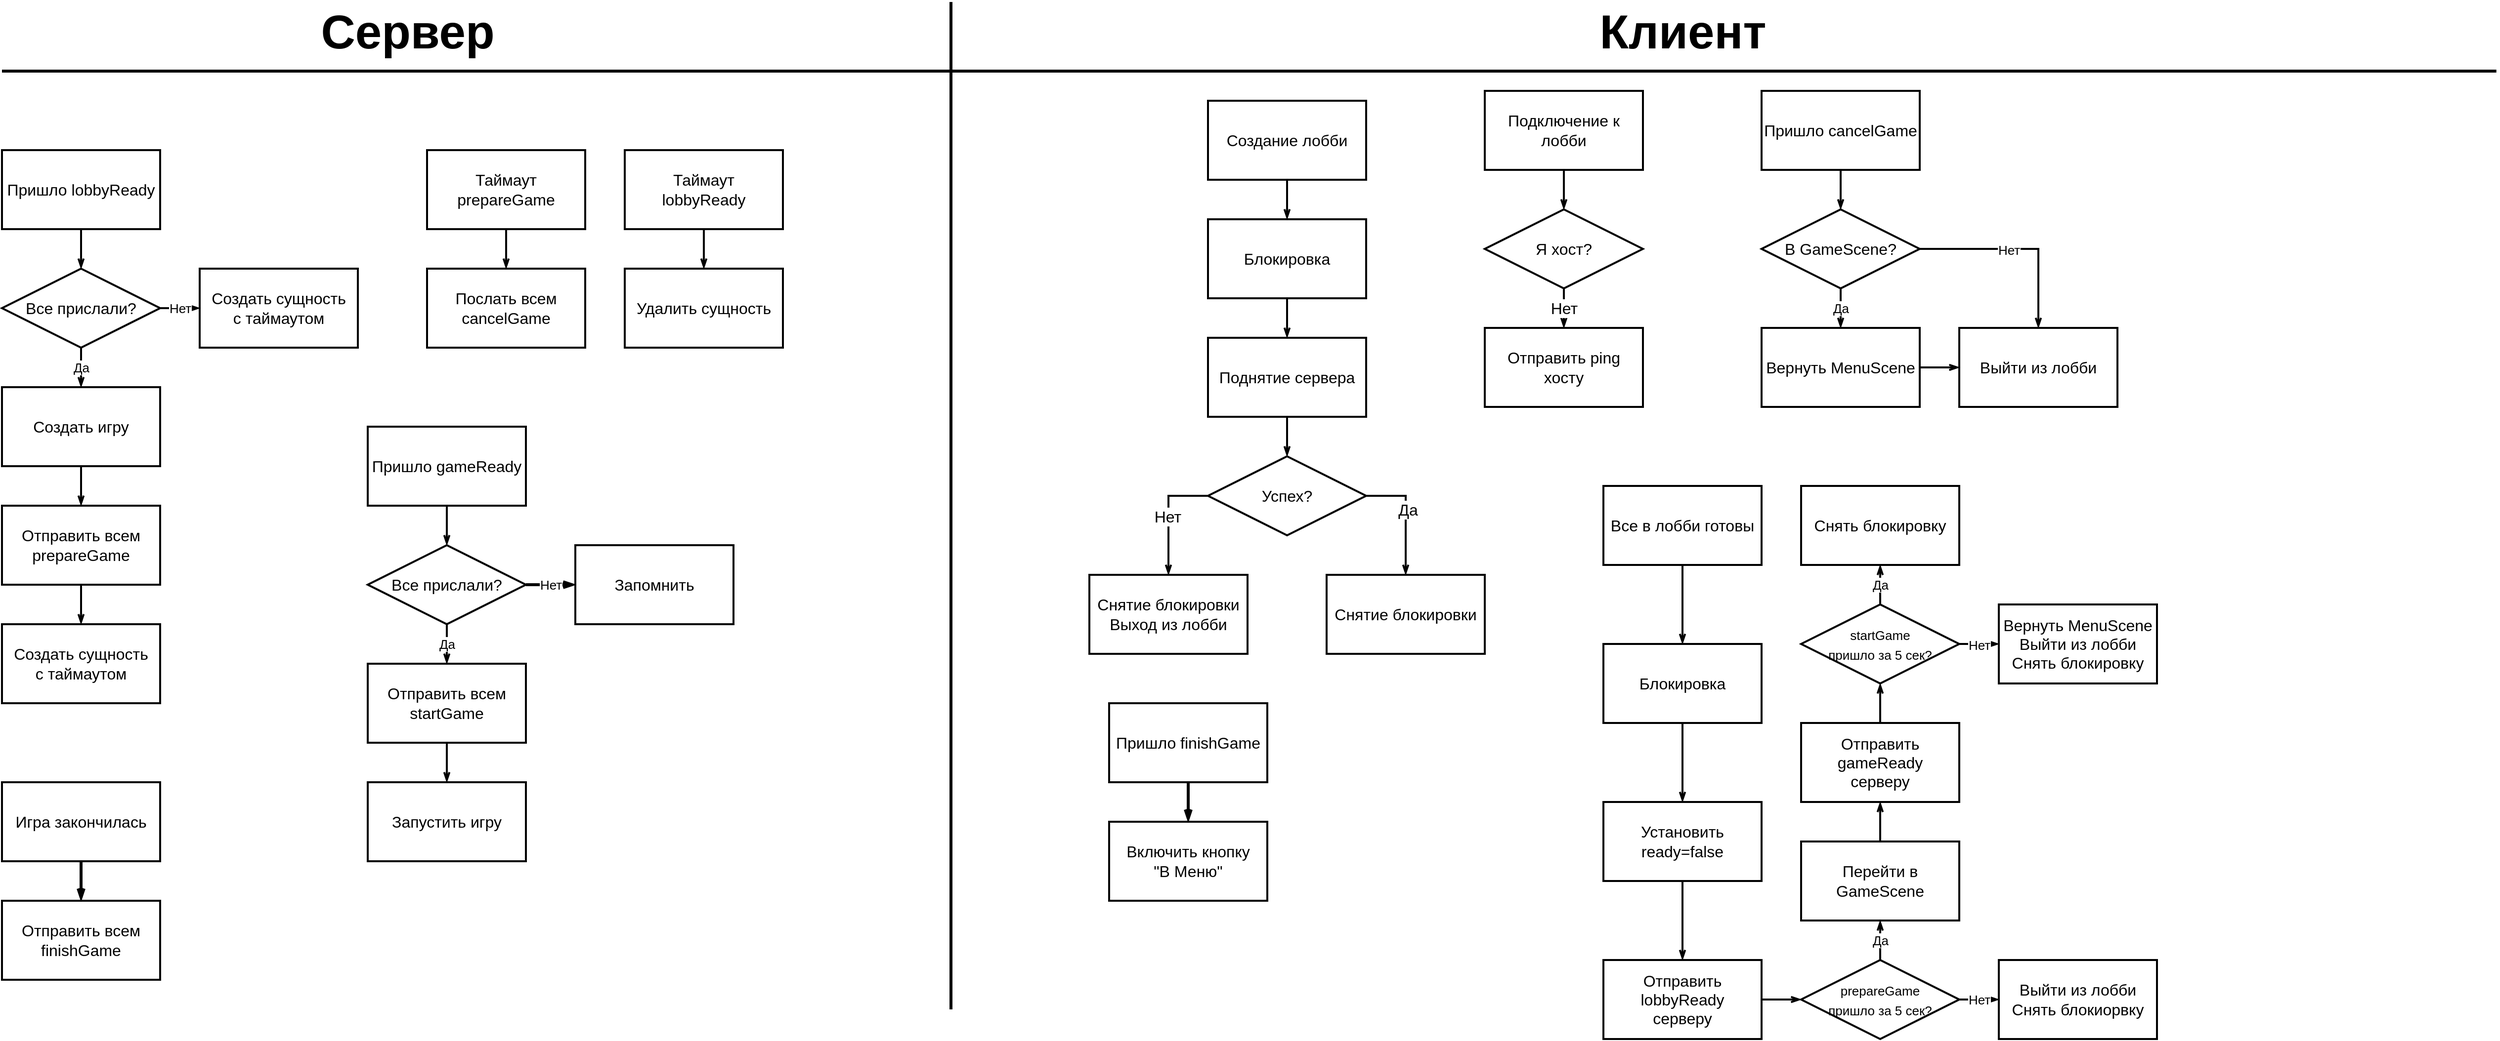 <mxfile version="20.2.3" type="device"><diagram id="8ejl6Fc9ttLHcTIAXcmp" name="Page-1"><mxGraphModel dx="3550" dy="1586" grid="1" gridSize="10" guides="1" tooltips="1" connect="1" arrows="1" fold="1" page="1" pageScale="1" pageWidth="850" pageHeight="1100" math="0" shadow="0"><root><mxCell id="0"/><mxCell id="1" parent="0"/><mxCell id="UUYn_qMuNdfPw3UQD_jz-3" style="edgeStyle=orthogonalEdgeStyle;rounded=0;orthogonalLoop=1;jettySize=auto;html=1;entryX=0.5;entryY=0;entryDx=0;entryDy=0;fontSize=16;strokeWidth=2;endArrow=openThin;endFill=0;" edge="1" parent="1" source="UUYn_qMuNdfPw3UQD_jz-1" target="UUYn_qMuNdfPw3UQD_jz-2"><mxGeometry relative="1" as="geometry"/></mxCell><mxCell id="UUYn_qMuNdfPw3UQD_jz-1" value="&lt;font style=&quot;font-size: 16px;&quot;&gt;Создание лобби&lt;/font&gt;" style="rounded=0;whiteSpace=wrap;html=1;strokeWidth=2;" vertex="1" parent="1"><mxGeometry x="420" y="110" width="160" height="80" as="geometry"/></mxCell><mxCell id="UUYn_qMuNdfPw3UQD_jz-5" style="edgeStyle=orthogonalEdgeStyle;rounded=0;orthogonalLoop=1;jettySize=auto;html=1;entryX=0.5;entryY=0;entryDx=0;entryDy=0;fontSize=16;endArrow=openThin;endFill=0;strokeWidth=2;" edge="1" parent="1" source="UUYn_qMuNdfPw3UQD_jz-2" target="UUYn_qMuNdfPw3UQD_jz-4"><mxGeometry relative="1" as="geometry"/></mxCell><mxCell id="UUYn_qMuNdfPw3UQD_jz-2" value="&lt;font style=&quot;font-size: 16px;&quot;&gt;Блокировка&lt;/font&gt;" style="rounded=0;whiteSpace=wrap;html=1;strokeWidth=2;" vertex="1" parent="1"><mxGeometry x="420" y="230" width="160" height="80" as="geometry"/></mxCell><mxCell id="UUYn_qMuNdfPw3UQD_jz-7" style="edgeStyle=orthogonalEdgeStyle;rounded=0;orthogonalLoop=1;jettySize=auto;html=1;entryX=0.5;entryY=0;entryDx=0;entryDy=0;fontSize=16;endArrow=openThin;endFill=0;strokeWidth=2;" edge="1" parent="1" source="UUYn_qMuNdfPw3UQD_jz-4" target="UUYn_qMuNdfPw3UQD_jz-6"><mxGeometry relative="1" as="geometry"/></mxCell><mxCell id="UUYn_qMuNdfPw3UQD_jz-4" value="&lt;font style=&quot;font-size: 16px;&quot;&gt;Поднятие сервера&lt;br&gt;&lt;/font&gt;" style="rounded=0;whiteSpace=wrap;html=1;strokeWidth=2;" vertex="1" parent="1"><mxGeometry x="420" y="350" width="160" height="80" as="geometry"/></mxCell><mxCell id="UUYn_qMuNdfPw3UQD_jz-9" style="edgeStyle=orthogonalEdgeStyle;rounded=0;orthogonalLoop=1;jettySize=auto;html=1;entryX=0.5;entryY=0;entryDx=0;entryDy=0;fontSize=16;endArrow=openThin;endFill=0;strokeWidth=2;" edge="1" parent="1" source="UUYn_qMuNdfPw3UQD_jz-6" target="UUYn_qMuNdfPw3UQD_jz-8"><mxGeometry relative="1" as="geometry"><Array as="points"><mxPoint x="620" y="510"/></Array></mxGeometry></mxCell><mxCell id="UUYn_qMuNdfPw3UQD_jz-10" value="&lt;div&gt;Да&lt;/div&gt;" style="edgeLabel;html=1;align=center;verticalAlign=middle;resizable=0;points=[];fontSize=16;" vertex="1" connectable="0" parent="UUYn_qMuNdfPw3UQD_jz-9"><mxGeometry x="-0.1" y="2" relative="1" as="geometry"><mxPoint as="offset"/></mxGeometry></mxCell><mxCell id="UUYn_qMuNdfPw3UQD_jz-12" style="edgeStyle=orthogonalEdgeStyle;rounded=0;orthogonalLoop=1;jettySize=auto;html=1;fontSize=16;endArrow=openThin;endFill=0;strokeWidth=2;" edge="1" parent="1" source="UUYn_qMuNdfPw3UQD_jz-6" target="UUYn_qMuNdfPw3UQD_jz-11"><mxGeometry relative="1" as="geometry"><Array as="points"><mxPoint x="380" y="510"/></Array></mxGeometry></mxCell><mxCell id="UUYn_qMuNdfPw3UQD_jz-13" value="Нет" style="edgeLabel;html=1;align=center;verticalAlign=middle;resizable=0;points=[];fontSize=16;" vertex="1" connectable="0" parent="UUYn_qMuNdfPw3UQD_jz-12"><mxGeometry x="0.017" y="-1" relative="1" as="geometry"><mxPoint as="offset"/></mxGeometry></mxCell><mxCell id="UUYn_qMuNdfPw3UQD_jz-6" value="Успех?" style="rhombus;whiteSpace=wrap;html=1;fontSize=16;strokeWidth=2;" vertex="1" parent="1"><mxGeometry x="420" y="470" width="160" height="80" as="geometry"/></mxCell><mxCell id="UUYn_qMuNdfPw3UQD_jz-8" value="&lt;font style=&quot;font-size: 16px;&quot;&gt;Снятие блокировки&lt;br&gt;&lt;/font&gt;" style="rounded=0;whiteSpace=wrap;html=1;strokeWidth=2;" vertex="1" parent="1"><mxGeometry x="540" y="590" width="160" height="80" as="geometry"/></mxCell><mxCell id="UUYn_qMuNdfPw3UQD_jz-11" value="&lt;div&gt;&lt;font style=&quot;font-size: 16px;&quot;&gt;Снятие блокировки&lt;/font&gt;&lt;/div&gt;&lt;div&gt;&lt;font style=&quot;font-size: 16px;&quot;&gt;Выход из лобби&lt;br&gt;&lt;/font&gt;&lt;/div&gt;" style="rounded=0;whiteSpace=wrap;html=1;strokeWidth=2;" vertex="1" parent="1"><mxGeometry x="300" y="590" width="160" height="80" as="geometry"/></mxCell><mxCell id="UUYn_qMuNdfPw3UQD_jz-16" style="edgeStyle=orthogonalEdgeStyle;rounded=0;orthogonalLoop=1;jettySize=auto;html=1;entryX=0.5;entryY=0;entryDx=0;entryDy=0;fontSize=16;endArrow=openThin;endFill=0;strokeWidth=2;" edge="1" parent="1" source="UUYn_qMuNdfPw3UQD_jz-14" target="UUYn_qMuNdfPw3UQD_jz-15"><mxGeometry relative="1" as="geometry"/></mxCell><mxCell id="UUYn_qMuNdfPw3UQD_jz-14" value="&lt;font style=&quot;font-size: 16px;&quot;&gt;Подключение к лобби&lt;br&gt;&lt;/font&gt;" style="rounded=0;whiteSpace=wrap;html=1;strokeWidth=2;" vertex="1" parent="1"><mxGeometry x="700" y="100" width="160" height="80" as="geometry"/></mxCell><mxCell id="UUYn_qMuNdfPw3UQD_jz-20" value="Нет" style="edgeStyle=orthogonalEdgeStyle;rounded=0;orthogonalLoop=1;jettySize=auto;html=1;fontSize=16;endArrow=openThin;endFill=0;strokeWidth=2;" edge="1" parent="1" source="UUYn_qMuNdfPw3UQD_jz-15" target="UUYn_qMuNdfPw3UQD_jz-19"><mxGeometry relative="1" as="geometry"/></mxCell><mxCell id="UUYn_qMuNdfPw3UQD_jz-15" value="Я хост?" style="rhombus;whiteSpace=wrap;html=1;fontSize=16;strokeWidth=2;" vertex="1" parent="1"><mxGeometry x="700" y="220" width="160" height="80" as="geometry"/></mxCell><mxCell id="UUYn_qMuNdfPw3UQD_jz-19" value="&lt;font style=&quot;font-size: 16px;&quot;&gt;Отправить ping хосту&lt;br&gt;&lt;/font&gt;" style="rounded=0;whiteSpace=wrap;html=1;strokeWidth=2;" vertex="1" parent="1"><mxGeometry x="700" y="340" width="160" height="80" as="geometry"/></mxCell><mxCell id="UUYn_qMuNdfPw3UQD_jz-23" style="edgeStyle=orthogonalEdgeStyle;rounded=0;orthogonalLoop=1;jettySize=auto;html=1;entryX=0.5;entryY=0;entryDx=0;entryDy=0;fontSize=16;endArrow=openThin;endFill=0;strokeWidth=2;" edge="1" parent="1" source="UUYn_qMuNdfPw3UQD_jz-21" target="UUYn_qMuNdfPw3UQD_jz-22"><mxGeometry relative="1" as="geometry"/></mxCell><mxCell id="UUYn_qMuNdfPw3UQD_jz-21" value="&lt;font style=&quot;font-size: 16px;&quot;&gt;Все в лобби готовы&lt;br&gt;&lt;/font&gt;" style="rounded=0;whiteSpace=wrap;html=1;strokeWidth=2;" vertex="1" parent="1"><mxGeometry x="820" y="500" width="160" height="80" as="geometry"/></mxCell><mxCell id="UUYn_qMuNdfPw3UQD_jz-29" style="edgeStyle=orthogonalEdgeStyle;rounded=0;orthogonalLoop=1;jettySize=auto;html=1;entryX=0.5;entryY=0;entryDx=0;entryDy=0;fontSize=16;endArrow=openThin;endFill=0;strokeWidth=2;" edge="1" parent="1" source="UUYn_qMuNdfPw3UQD_jz-22" target="UUYn_qMuNdfPw3UQD_jz-27"><mxGeometry relative="1" as="geometry"/></mxCell><mxCell id="UUYn_qMuNdfPw3UQD_jz-22" value="Блокировка" style="rounded=0;whiteSpace=wrap;html=1;fontSize=16;strokeWidth=2;" vertex="1" parent="1"><mxGeometry x="820" y="660" width="160" height="80" as="geometry"/></mxCell><mxCell id="UUYn_qMuNdfPw3UQD_jz-46" style="edgeStyle=orthogonalEdgeStyle;rounded=0;orthogonalLoop=1;jettySize=auto;html=1;entryX=0;entryY=0.5;entryDx=0;entryDy=0;fontSize=13;endArrow=openThin;endFill=0;strokeWidth=2;" edge="1" parent="1" source="UUYn_qMuNdfPw3UQD_jz-25" target="UUYn_qMuNdfPw3UQD_jz-32"><mxGeometry relative="1" as="geometry"/></mxCell><mxCell id="UUYn_qMuNdfPw3UQD_jz-25" value="&lt;div&gt;Отправить lobbyReady &lt;br&gt;&lt;/div&gt;&lt;div&gt;серверу&lt;/div&gt;" style="rounded=0;whiteSpace=wrap;html=1;fontSize=16;strokeWidth=2;" vertex="1" parent="1"><mxGeometry x="820" y="980" width="160" height="80" as="geometry"/></mxCell><mxCell id="UUYn_qMuNdfPw3UQD_jz-30" style="edgeStyle=orthogonalEdgeStyle;rounded=0;orthogonalLoop=1;jettySize=auto;html=1;entryX=0.5;entryY=0;entryDx=0;entryDy=0;fontSize=16;endArrow=openThin;endFill=0;strokeWidth=2;" edge="1" parent="1" source="UUYn_qMuNdfPw3UQD_jz-27" target="UUYn_qMuNdfPw3UQD_jz-25"><mxGeometry relative="1" as="geometry"/></mxCell><mxCell id="UUYn_qMuNdfPw3UQD_jz-27" value="&lt;div&gt;Установить&lt;/div&gt;&lt;div&gt;ready=false&lt;br&gt;&lt;/div&gt;" style="rounded=0;whiteSpace=wrap;html=1;fontSize=16;strokeWidth=2;" vertex="1" parent="1"><mxGeometry x="820" y="820" width="160" height="80" as="geometry"/></mxCell><mxCell id="UUYn_qMuNdfPw3UQD_jz-34" value="Нет" style="edgeStyle=orthogonalEdgeStyle;rounded=0;orthogonalLoop=1;jettySize=auto;html=1;entryX=0;entryY=0.5;entryDx=0;entryDy=0;fontSize=13;endArrow=openThin;endFill=0;strokeWidth=2;" edge="1" parent="1" source="UUYn_qMuNdfPw3UQD_jz-32" target="UUYn_qMuNdfPw3UQD_jz-33"><mxGeometry relative="1" as="geometry"/></mxCell><mxCell id="UUYn_qMuNdfPw3UQD_jz-38" value="Да" style="edgeStyle=orthogonalEdgeStyle;rounded=0;orthogonalLoop=1;jettySize=auto;html=1;entryX=0.5;entryY=1;entryDx=0;entryDy=0;fontSize=13;endArrow=openThin;endFill=0;strokeWidth=2;" edge="1" parent="1" source="UUYn_qMuNdfPw3UQD_jz-32" target="UUYn_qMuNdfPw3UQD_jz-37"><mxGeometry relative="1" as="geometry"/></mxCell><mxCell id="UUYn_qMuNdfPw3UQD_jz-32" value="&lt;div&gt;&lt;font style=&quot;font-size: 13px;&quot;&gt;prepareGame &lt;br&gt;&lt;/font&gt;&lt;/div&gt;&lt;div&gt;&lt;font style=&quot;font-size: 13px;&quot;&gt;пришло за 5 сек?&lt;/font&gt;&lt;/div&gt;" style="rhombus;whiteSpace=wrap;html=1;fontSize=16;strokeWidth=2;" vertex="1" parent="1"><mxGeometry x="1020" y="980" width="160" height="80" as="geometry"/></mxCell><mxCell id="UUYn_qMuNdfPw3UQD_jz-33" value="Выйти из лобби&lt;br&gt;&lt;div&gt;Снять блокиорвку&lt;/div&gt;" style="rounded=0;whiteSpace=wrap;html=1;fontSize=16;strokeWidth=2;" vertex="1" parent="1"><mxGeometry x="1220" y="980" width="160" height="80" as="geometry"/></mxCell><mxCell id="UUYn_qMuNdfPw3UQD_jz-40" style="edgeStyle=orthogonalEdgeStyle;rounded=0;orthogonalLoop=1;jettySize=auto;html=1;entryX=0.5;entryY=1;entryDx=0;entryDy=0;fontSize=13;endArrow=openThin;endFill=0;strokeWidth=2;" edge="1" parent="1" source="UUYn_qMuNdfPw3UQD_jz-37" target="UUYn_qMuNdfPw3UQD_jz-39"><mxGeometry relative="1" as="geometry"/></mxCell><mxCell id="UUYn_qMuNdfPw3UQD_jz-37" value="&lt;div&gt;Перейти в &lt;br&gt;&lt;/div&gt;&lt;div&gt;GameScene&lt;br&gt;&lt;/div&gt;" style="rounded=0;whiteSpace=wrap;html=1;fontSize=16;strokeWidth=2;" vertex="1" parent="1"><mxGeometry x="1020" y="860" width="160" height="80" as="geometry"/></mxCell><mxCell id="UUYn_qMuNdfPw3UQD_jz-42" style="edgeStyle=orthogonalEdgeStyle;rounded=0;orthogonalLoop=1;jettySize=auto;html=1;entryX=0.5;entryY=1;entryDx=0;entryDy=0;fontSize=13;endArrow=openThin;endFill=0;strokeWidth=2;" edge="1" parent="1" source="UUYn_qMuNdfPw3UQD_jz-39" target="UUYn_qMuNdfPw3UQD_jz-41"><mxGeometry relative="1" as="geometry"/></mxCell><mxCell id="UUYn_qMuNdfPw3UQD_jz-39" value="&lt;div&gt;Отправить&lt;/div&gt;&lt;div&gt;gameReady&lt;/div&gt;&lt;div&gt;серверу&lt;br&gt;&lt;/div&gt;" style="rounded=0;whiteSpace=wrap;html=1;fontSize=16;strokeWidth=2;" vertex="1" parent="1"><mxGeometry x="1020" y="740" width="160" height="80" as="geometry"/></mxCell><mxCell id="UUYn_qMuNdfPw3UQD_jz-43" value="Нет" style="edgeStyle=orthogonalEdgeStyle;rounded=0;orthogonalLoop=1;jettySize=auto;html=1;fontSize=13;endArrow=openThin;endFill=0;strokeWidth=2;" edge="1" parent="1" source="UUYn_qMuNdfPw3UQD_jz-41"><mxGeometry relative="1" as="geometry"><mxPoint x="1220" y="660" as="targetPoint"/></mxGeometry></mxCell><mxCell id="UUYn_qMuNdfPw3UQD_jz-48" value="Да" style="edgeStyle=orthogonalEdgeStyle;rounded=0;orthogonalLoop=1;jettySize=auto;html=1;entryX=0.5;entryY=1;entryDx=0;entryDy=0;fontSize=13;endArrow=openThin;endFill=0;strokeWidth=2;" edge="1" parent="1" source="UUYn_qMuNdfPw3UQD_jz-41" target="UUYn_qMuNdfPw3UQD_jz-47"><mxGeometry relative="1" as="geometry"/></mxCell><mxCell id="UUYn_qMuNdfPw3UQD_jz-41" value="&lt;div&gt;&lt;font style=&quot;font-size: 13px;&quot;&gt;startGame &lt;br&gt;&lt;/font&gt;&lt;/div&gt;&lt;div&gt;&lt;font style=&quot;font-size: 13px;&quot;&gt;пришло за 5 сек?&lt;/font&gt;&lt;/div&gt;" style="rhombus;whiteSpace=wrap;html=1;fontSize=16;strokeWidth=2;" vertex="1" parent="1"><mxGeometry x="1020" y="620" width="160" height="80" as="geometry"/></mxCell><mxCell id="UUYn_qMuNdfPw3UQD_jz-45" value="&lt;div&gt;Вернуть MenuScene&lt;/div&gt;&lt;div&gt;Выйти из лобби&lt;/div&gt;&lt;div&gt;Снять блокировку&lt;br&gt;&lt;/div&gt;" style="rounded=0;whiteSpace=wrap;html=1;fontSize=16;strokeWidth=2;" vertex="1" parent="1"><mxGeometry x="1220" y="620" width="160" height="80" as="geometry"/></mxCell><mxCell id="UUYn_qMuNdfPw3UQD_jz-47" value="Снять блокировку" style="rounded=0;whiteSpace=wrap;html=1;fontSize=16;strokeWidth=2;" vertex="1" parent="1"><mxGeometry x="1020" y="500" width="160" height="80" as="geometry"/></mxCell><mxCell id="UUYn_qMuNdfPw3UQD_jz-51" style="edgeStyle=orthogonalEdgeStyle;rounded=0;orthogonalLoop=1;jettySize=auto;html=1;entryX=0.5;entryY=0;entryDx=0;entryDy=0;fontSize=13;endArrow=openThin;endFill=0;strokeWidth=2;" edge="1" parent="1" source="UUYn_qMuNdfPw3UQD_jz-49" target="UUYn_qMuNdfPw3UQD_jz-50"><mxGeometry relative="1" as="geometry"/></mxCell><mxCell id="UUYn_qMuNdfPw3UQD_jz-49" value="Пришло cancelGame" style="rounded=0;whiteSpace=wrap;html=1;fontSize=16;strokeWidth=2;" vertex="1" parent="1"><mxGeometry x="980" y="100" width="160" height="80" as="geometry"/></mxCell><mxCell id="UUYn_qMuNdfPw3UQD_jz-54" value="Да" style="edgeStyle=orthogonalEdgeStyle;rounded=0;orthogonalLoop=1;jettySize=auto;html=1;entryX=0.5;entryY=0;entryDx=0;entryDy=0;fontSize=13;endArrow=openThin;endFill=0;strokeWidth=2;" edge="1" parent="1" source="UUYn_qMuNdfPw3UQD_jz-50" target="UUYn_qMuNdfPw3UQD_jz-52"><mxGeometry relative="1" as="geometry"/></mxCell><mxCell id="UUYn_qMuNdfPw3UQD_jz-56" style="edgeStyle=orthogonalEdgeStyle;rounded=0;orthogonalLoop=1;jettySize=auto;html=1;entryX=0.5;entryY=0;entryDx=0;entryDy=0;fontSize=13;endArrow=openThin;endFill=0;strokeWidth=2;" edge="1" parent="1" source="UUYn_qMuNdfPw3UQD_jz-50" target="UUYn_qMuNdfPw3UQD_jz-53"><mxGeometry relative="1" as="geometry"/></mxCell><mxCell id="UUYn_qMuNdfPw3UQD_jz-57" value="Нет" style="edgeLabel;html=1;align=center;verticalAlign=middle;resizable=0;points=[];fontSize=13;" vertex="1" connectable="0" parent="UUYn_qMuNdfPw3UQD_jz-56"><mxGeometry x="-0.1" y="-1" relative="1" as="geometry"><mxPoint as="offset"/></mxGeometry></mxCell><mxCell id="UUYn_qMuNdfPw3UQD_jz-50" value="В GameScene?" style="rhombus;whiteSpace=wrap;html=1;fontSize=16;strokeWidth=2;" vertex="1" parent="1"><mxGeometry x="980" y="220" width="160" height="80" as="geometry"/></mxCell><mxCell id="UUYn_qMuNdfPw3UQD_jz-55" style="edgeStyle=orthogonalEdgeStyle;rounded=0;orthogonalLoop=1;jettySize=auto;html=1;entryX=0;entryY=0.5;entryDx=0;entryDy=0;fontSize=13;endArrow=openThin;endFill=0;strokeWidth=2;" edge="1" parent="1" source="UUYn_qMuNdfPw3UQD_jz-52" target="UUYn_qMuNdfPw3UQD_jz-53"><mxGeometry relative="1" as="geometry"/></mxCell><mxCell id="UUYn_qMuNdfPw3UQD_jz-52" value="Вернуть MenuScene" style="rounded=0;whiteSpace=wrap;html=1;fontSize=16;strokeWidth=2;" vertex="1" parent="1"><mxGeometry x="980" y="340" width="160" height="80" as="geometry"/></mxCell><mxCell id="UUYn_qMuNdfPw3UQD_jz-53" value="Выйти из лобби" style="rounded=0;whiteSpace=wrap;html=1;fontSize=16;strokeWidth=2;" vertex="1" parent="1"><mxGeometry x="1180" y="340" width="160" height="80" as="geometry"/></mxCell><mxCell id="UUYn_qMuNdfPw3UQD_jz-60" style="edgeStyle=orthogonalEdgeStyle;rounded=0;orthogonalLoop=1;jettySize=auto;html=1;entryX=0.5;entryY=0;entryDx=0;entryDy=0;fontSize=13;endArrow=openThin;endFill=0;strokeWidth=2;" edge="1" parent="1" source="UUYn_qMuNdfPw3UQD_jz-58" target="UUYn_qMuNdfPw3UQD_jz-59"><mxGeometry relative="1" as="geometry"/></mxCell><mxCell id="UUYn_qMuNdfPw3UQD_jz-58" value="Пришло lobbyReady" style="rounded=0;whiteSpace=wrap;html=1;fontSize=16;strokeWidth=2;" vertex="1" parent="1"><mxGeometry x="-800" y="160" width="160" height="80" as="geometry"/></mxCell><mxCell id="UUYn_qMuNdfPw3UQD_jz-62" value="Нет" style="edgeStyle=orthogonalEdgeStyle;rounded=0;orthogonalLoop=1;jettySize=auto;html=1;entryX=0;entryY=0.5;entryDx=0;entryDy=0;fontSize=13;endArrow=openThin;endFill=0;strokeWidth=2;" edge="1" parent="1" source="UUYn_qMuNdfPw3UQD_jz-59" target="UUYn_qMuNdfPw3UQD_jz-61"><mxGeometry relative="1" as="geometry"/></mxCell><mxCell id="UUYn_qMuNdfPw3UQD_jz-64" value="Да" style="edgeStyle=orthogonalEdgeStyle;rounded=0;orthogonalLoop=1;jettySize=auto;html=1;entryX=0.5;entryY=0;entryDx=0;entryDy=0;fontSize=13;endArrow=openThin;endFill=0;strokeWidth=2;" edge="1" parent="1" source="UUYn_qMuNdfPw3UQD_jz-59" target="UUYn_qMuNdfPw3UQD_jz-63"><mxGeometry relative="1" as="geometry"/></mxCell><mxCell id="UUYn_qMuNdfPw3UQD_jz-59" value="Все прислали?" style="rhombus;whiteSpace=wrap;html=1;fontSize=16;strokeWidth=2;" vertex="1" parent="1"><mxGeometry x="-800" y="280" width="160" height="80" as="geometry"/></mxCell><mxCell id="UUYn_qMuNdfPw3UQD_jz-61" value="&lt;div&gt;Создать сущность&lt;/div&gt;&lt;div&gt;с таймаутом&lt;br&gt;&lt;/div&gt;" style="rounded=0;whiteSpace=wrap;html=1;fontSize=16;strokeWidth=2;" vertex="1" parent="1"><mxGeometry x="-600" y="280" width="160" height="80" as="geometry"/></mxCell><mxCell id="UUYn_qMuNdfPw3UQD_jz-66" style="edgeStyle=orthogonalEdgeStyle;rounded=0;orthogonalLoop=1;jettySize=auto;html=1;entryX=0.5;entryY=0;entryDx=0;entryDy=0;fontSize=13;endArrow=openThin;endFill=0;strokeWidth=2;" edge="1" parent="1" source="UUYn_qMuNdfPw3UQD_jz-63" target="UUYn_qMuNdfPw3UQD_jz-65"><mxGeometry relative="1" as="geometry"/></mxCell><mxCell id="UUYn_qMuNdfPw3UQD_jz-63" value="Создать игру" style="rounded=0;whiteSpace=wrap;html=1;fontSize=16;strokeWidth=2;" vertex="1" parent="1"><mxGeometry x="-800" y="400" width="160" height="80" as="geometry"/></mxCell><mxCell id="UUYn_qMuNdfPw3UQD_jz-69" style="edgeStyle=orthogonalEdgeStyle;rounded=0;orthogonalLoop=1;jettySize=auto;html=1;entryX=0.5;entryY=0;entryDx=0;entryDy=0;fontSize=13;endArrow=openThin;endFill=0;strokeWidth=2;" edge="1" parent="1" source="UUYn_qMuNdfPw3UQD_jz-65" target="UUYn_qMuNdfPw3UQD_jz-68"><mxGeometry relative="1" as="geometry"/></mxCell><mxCell id="UUYn_qMuNdfPw3UQD_jz-65" value="&lt;div&gt;Отправить всем &lt;br&gt;&lt;/div&gt;&lt;div&gt;prepareGame&lt;br&gt;&lt;/div&gt;" style="rounded=0;whiteSpace=wrap;html=1;fontSize=16;strokeWidth=2;" vertex="1" parent="1"><mxGeometry x="-800" y="520" width="160" height="80" as="geometry"/></mxCell><mxCell id="UUYn_qMuNdfPw3UQD_jz-68" value="&lt;div&gt;Создать сущность&lt;/div&gt;&lt;div&gt;с таймаутом&lt;br&gt;&lt;/div&gt;" style="rounded=0;whiteSpace=wrap;html=1;fontSize=16;strokeWidth=2;" vertex="1" parent="1"><mxGeometry x="-800" y="640" width="160" height="80" as="geometry"/></mxCell><mxCell id="UUYn_qMuNdfPw3UQD_jz-72" style="edgeStyle=orthogonalEdgeStyle;rounded=0;orthogonalLoop=1;jettySize=auto;html=1;entryX=0.5;entryY=0;entryDx=0;entryDy=0;fontSize=13;endArrow=openThin;endFill=0;strokeWidth=2;" edge="1" parent="1" source="UUYn_qMuNdfPw3UQD_jz-70" target="UUYn_qMuNdfPw3UQD_jz-71"><mxGeometry relative="1" as="geometry"/></mxCell><mxCell id="UUYn_qMuNdfPw3UQD_jz-70" value="Таймаут prepareGame" style="rounded=0;whiteSpace=wrap;html=1;fontSize=16;strokeWidth=2;" vertex="1" parent="1"><mxGeometry x="-370" y="160" width="160" height="80" as="geometry"/></mxCell><mxCell id="UUYn_qMuNdfPw3UQD_jz-71" value="&lt;div&gt;Послать всем&lt;/div&gt;&lt;div&gt;cancelGame&lt;br&gt;&lt;/div&gt;" style="rounded=0;whiteSpace=wrap;html=1;fontSize=16;strokeWidth=2;" vertex="1" parent="1"><mxGeometry x="-370" y="280" width="160" height="80" as="geometry"/></mxCell><mxCell id="UUYn_qMuNdfPw3UQD_jz-75" style="edgeStyle=orthogonalEdgeStyle;rounded=0;orthogonalLoop=1;jettySize=auto;html=1;entryX=0.5;entryY=0;entryDx=0;entryDy=0;fontSize=13;endArrow=openThin;endFill=0;strokeWidth=2;" edge="1" parent="1" source="UUYn_qMuNdfPw3UQD_jz-73" target="UUYn_qMuNdfPw3UQD_jz-74"><mxGeometry relative="1" as="geometry"/></mxCell><mxCell id="UUYn_qMuNdfPw3UQD_jz-73" value="Пришло gameReady" style="rounded=0;whiteSpace=wrap;html=1;fontSize=16;strokeWidth=2;" vertex="1" parent="1"><mxGeometry x="-430" y="440" width="160" height="80" as="geometry"/></mxCell><mxCell id="UUYn_qMuNdfPw3UQD_jz-77" value="Да" style="edgeStyle=orthogonalEdgeStyle;rounded=0;orthogonalLoop=1;jettySize=auto;html=1;fontSize=13;endArrow=openThin;endFill=0;strokeWidth=2;" edge="1" parent="1" source="UUYn_qMuNdfPw3UQD_jz-74" target="UUYn_qMuNdfPw3UQD_jz-76"><mxGeometry relative="1" as="geometry"/></mxCell><mxCell id="UUYn_qMuNdfPw3UQD_jz-88" value="&lt;font style=&quot;font-size: 13px;&quot;&gt;Нет&lt;/font&gt;" style="edgeStyle=orthogonalEdgeStyle;rounded=0;orthogonalLoop=1;jettySize=auto;html=1;entryX=0;entryY=0.5;entryDx=0;entryDy=0;fontSize=13;endArrow=openThin;endFill=0;strokeWidth=3;" edge="1" parent="1" source="UUYn_qMuNdfPw3UQD_jz-74" target="UUYn_qMuNdfPw3UQD_jz-87"><mxGeometry relative="1" as="geometry"/></mxCell><mxCell id="UUYn_qMuNdfPw3UQD_jz-74" value="Все прислали?" style="rhombus;whiteSpace=wrap;html=1;fontSize=16;strokeWidth=2;" vertex="1" parent="1"><mxGeometry x="-430" y="560" width="160" height="80" as="geometry"/></mxCell><mxCell id="UUYn_qMuNdfPw3UQD_jz-79" style="edgeStyle=orthogonalEdgeStyle;rounded=0;orthogonalLoop=1;jettySize=auto;html=1;fontSize=13;endArrow=openThin;endFill=0;strokeWidth=2;" edge="1" parent="1" source="UUYn_qMuNdfPw3UQD_jz-76" target="UUYn_qMuNdfPw3UQD_jz-78"><mxGeometry relative="1" as="geometry"/></mxCell><mxCell id="UUYn_qMuNdfPw3UQD_jz-76" value="&lt;div&gt;Отправить всем&lt;/div&gt;&lt;div&gt;startGame&lt;br&gt;&lt;/div&gt;" style="rounded=0;whiteSpace=wrap;html=1;fontSize=16;strokeWidth=2;" vertex="1" parent="1"><mxGeometry x="-430" y="680" width="160" height="80" as="geometry"/></mxCell><mxCell id="UUYn_qMuNdfPw3UQD_jz-78" value="Запустить игру" style="rounded=0;whiteSpace=wrap;html=1;fontSize=16;strokeWidth=2;" vertex="1" parent="1"><mxGeometry x="-430" y="800" width="160" height="80" as="geometry"/></mxCell><mxCell id="UUYn_qMuNdfPw3UQD_jz-82" style="edgeStyle=orthogonalEdgeStyle;rounded=0;orthogonalLoop=1;jettySize=auto;html=1;entryX=0.5;entryY=0;entryDx=0;entryDy=0;fontSize=13;endArrow=openThin;endFill=0;strokeWidth=2;" edge="1" parent="1" source="UUYn_qMuNdfPw3UQD_jz-80" target="UUYn_qMuNdfPw3UQD_jz-81"><mxGeometry relative="1" as="geometry"/></mxCell><mxCell id="UUYn_qMuNdfPw3UQD_jz-80" value="&lt;div&gt;Таймаут&lt;/div&gt;&lt;div&gt;lobbyReady&lt;br&gt;&lt;/div&gt;" style="rounded=0;whiteSpace=wrap;html=1;fontSize=16;strokeWidth=2;" vertex="1" parent="1"><mxGeometry x="-170" y="160" width="160" height="80" as="geometry"/></mxCell><mxCell id="UUYn_qMuNdfPw3UQD_jz-81" value="Удалить сущность" style="rounded=0;whiteSpace=wrap;html=1;fontSize=16;strokeWidth=2;" vertex="1" parent="1"><mxGeometry x="-170" y="280" width="160" height="80" as="geometry"/></mxCell><mxCell id="UUYn_qMuNdfPw3UQD_jz-83" value="" style="endArrow=none;html=1;rounded=0;fontSize=13;strokeWidth=3;" edge="1" parent="1"><mxGeometry width="50" height="50" relative="1" as="geometry"><mxPoint x="-800" y="80" as="sourcePoint"/><mxPoint x="1723.333" y="80" as="targetPoint"/></mxGeometry></mxCell><mxCell id="UUYn_qMuNdfPw3UQD_jz-84" value="" style="endArrow=none;html=1;rounded=0;fontSize=13;strokeWidth=3;" edge="1" parent="1"><mxGeometry width="50" height="50" relative="1" as="geometry"><mxPoint x="160" y="1030" as="sourcePoint"/><mxPoint x="160" y="10" as="targetPoint"/></mxGeometry></mxCell><mxCell id="UUYn_qMuNdfPw3UQD_jz-85" value="&lt;font style=&quot;font-size: 48px;&quot;&gt;Сервер&lt;/font&gt;" style="text;strokeColor=none;fillColor=none;html=1;fontSize=24;fontStyle=1;verticalAlign=middle;align=center;" vertex="1" parent="1"><mxGeometry x="-440" y="20" width="100" height="40" as="geometry"/></mxCell><mxCell id="UUYn_qMuNdfPw3UQD_jz-86" value="&lt;font style=&quot;font-size: 48px;&quot;&gt;Клиент&lt;/font&gt;" style="text;strokeColor=none;fillColor=none;html=1;fontSize=24;fontStyle=1;verticalAlign=middle;align=center;" vertex="1" parent="1"><mxGeometry x="850" y="20" width="100" height="40" as="geometry"/></mxCell><mxCell id="UUYn_qMuNdfPw3UQD_jz-87" value="Запомнить" style="rounded=0;whiteSpace=wrap;html=1;fontSize=16;strokeWidth=2;" vertex="1" parent="1"><mxGeometry x="-220" y="560" width="160" height="80" as="geometry"/></mxCell><mxCell id="UUYn_qMuNdfPw3UQD_jz-92" style="edgeStyle=orthogonalEdgeStyle;rounded=0;orthogonalLoop=1;jettySize=auto;html=1;entryX=0.5;entryY=0;entryDx=0;entryDy=0;fontSize=13;endArrow=openThin;endFill=0;strokeWidth=3;" edge="1" parent="1" source="UUYn_qMuNdfPw3UQD_jz-90" target="UUYn_qMuNdfPw3UQD_jz-91"><mxGeometry relative="1" as="geometry"/></mxCell><mxCell id="UUYn_qMuNdfPw3UQD_jz-90" value="Игра закончилась" style="rounded=0;whiteSpace=wrap;html=1;fontSize=16;strokeWidth=2;" vertex="1" parent="1"><mxGeometry x="-800" y="800" width="160" height="80" as="geometry"/></mxCell><mxCell id="UUYn_qMuNdfPw3UQD_jz-91" value="&lt;div&gt;Отправить всем&lt;/div&gt;&lt;div&gt;finishGame&lt;br&gt;&lt;/div&gt;" style="rounded=0;whiteSpace=wrap;html=1;fontSize=16;strokeWidth=2;" vertex="1" parent="1"><mxGeometry x="-800" y="920" width="160" height="80" as="geometry"/></mxCell><mxCell id="UUYn_qMuNdfPw3UQD_jz-95" style="edgeStyle=orthogonalEdgeStyle;rounded=0;orthogonalLoop=1;jettySize=auto;html=1;entryX=0.5;entryY=0;entryDx=0;entryDy=0;fontSize=13;endArrow=openThin;endFill=0;strokeWidth=3;" edge="1" parent="1" source="UUYn_qMuNdfPw3UQD_jz-93" target="UUYn_qMuNdfPw3UQD_jz-94"><mxGeometry relative="1" as="geometry"/></mxCell><mxCell id="UUYn_qMuNdfPw3UQD_jz-93" value="Пришло finishGame" style="rounded=0;whiteSpace=wrap;html=1;fontSize=16;strokeWidth=2;" vertex="1" parent="1"><mxGeometry x="320" y="720" width="160" height="80" as="geometry"/></mxCell><mxCell id="UUYn_qMuNdfPw3UQD_jz-94" value="&lt;div&gt;Включить кнопку&lt;/div&gt;&lt;div&gt;&quot;В Меню&quot;&lt;br&gt;&lt;/div&gt;" style="rounded=0;whiteSpace=wrap;html=1;fontSize=16;strokeWidth=2;" vertex="1" parent="1"><mxGeometry x="320" y="840" width="160" height="80" as="geometry"/></mxCell></root></mxGraphModel></diagram></mxfile>